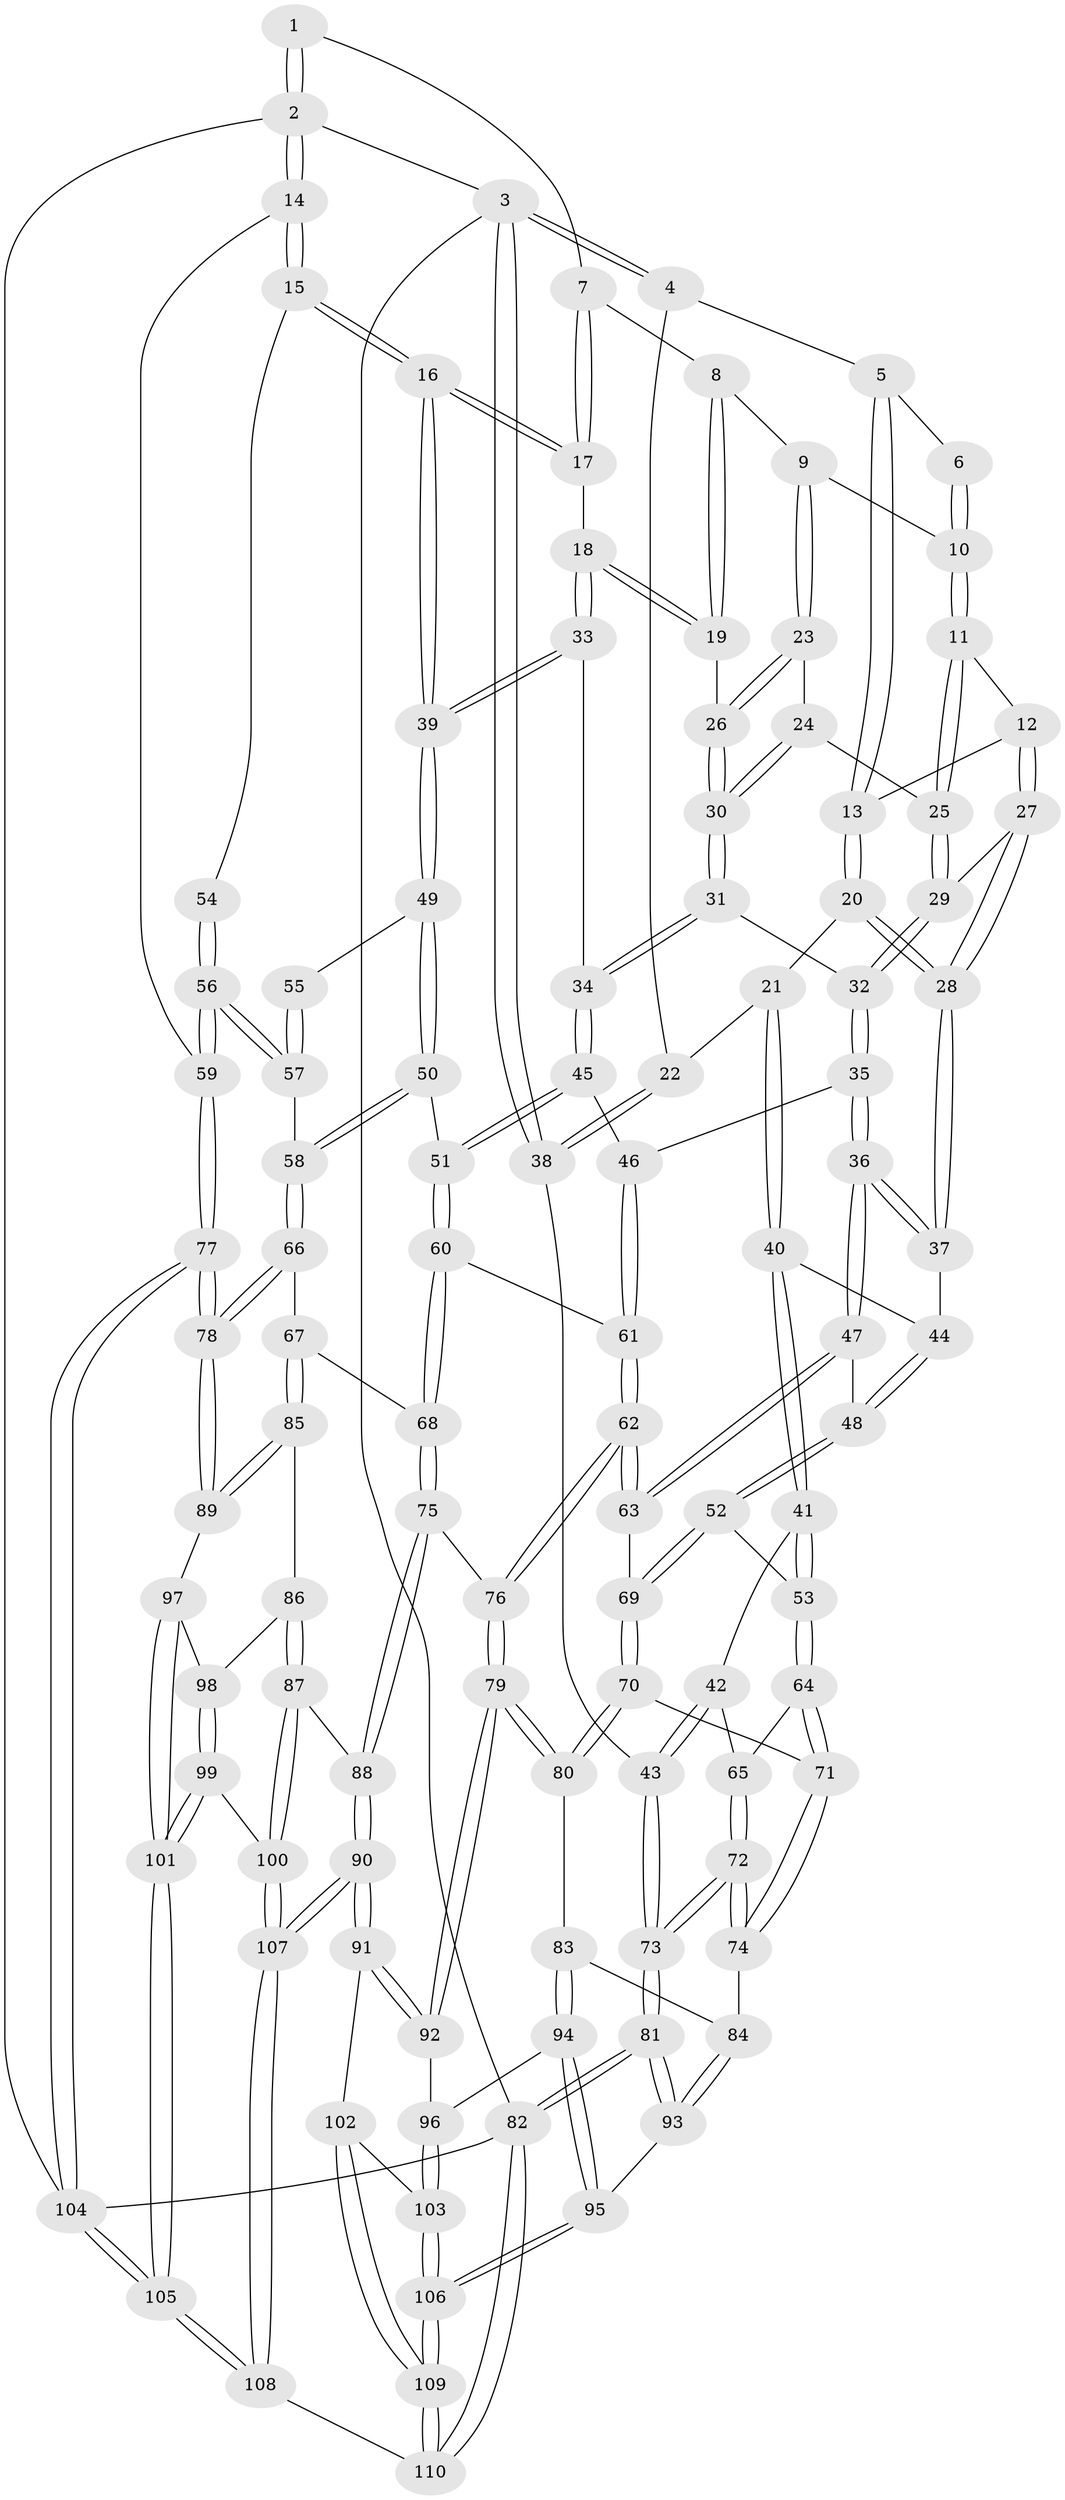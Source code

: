 // Generated by graph-tools (version 1.1) at 2025/02/03/09/25 05:02:03]
// undirected, 110 vertices, 272 edges
graph export_dot {
graph [start="1"]
  node [color=gray90,style=filled];
  1 [pos="+0.827517519347539+0"];
  2 [pos="+1+0"];
  3 [pos="+0+0"];
  4 [pos="+0+0"];
  5 [pos="+0.04976330829866845+0"];
  6 [pos="+0.4580306310381516+0"];
  7 [pos="+0.7977572948181239+0"];
  8 [pos="+0.7351768329925701+0"];
  9 [pos="+0.5696587350679132+0.08265772173810619"];
  10 [pos="+0.46221281296758177+0.04914777595724454"];
  11 [pos="+0.44903548243206054+0.06519956835704176"];
  12 [pos="+0.3663512481985177+0.11204617519668407"];
  13 [pos="+0.23331462342005152+0.03044263505867506"];
  14 [pos="+1+0.28992871949715365"];
  15 [pos="+1+0.2868284447794305"];
  16 [pos="+0.9997062244401099+0.2599934929609665"];
  17 [pos="+0.8951741206724909+0.18673691747501012"];
  18 [pos="+0.7322457916253853+0.23251109874430312"];
  19 [pos="+0.7043501381201487+0.189010892366549"];
  20 [pos="+0.19878013331580643+0.19780677505003746"];
  21 [pos="+0.09567882400753824+0.2291773133002472"];
  22 [pos="+0.08890598071647823+0.22493517002630187"];
  23 [pos="+0.5745641558649406+0.12022482921062015"];
  24 [pos="+0.5343286537554912+0.18905948349112048"];
  25 [pos="+0.4993950168992423+0.1847383304704033"];
  26 [pos="+0.6572661441227229+0.18638127904846882"];
  27 [pos="+0.3631167247386243+0.19455508645774555"];
  28 [pos="+0.2751013200428857+0.24899911394566712"];
  29 [pos="+0.42386319855837873+0.24036391504906565"];
  30 [pos="+0.5666773403538605+0.23526103278970079"];
  31 [pos="+0.5627228936930414+0.2737592657046345"];
  32 [pos="+0.43273689330203746+0.26527123555311044"];
  33 [pos="+0.7193339849906184+0.32074293627604894"];
  34 [pos="+0.5792545766293432+0.3115610432565633"];
  35 [pos="+0.41804685008179726+0.403929220895635"];
  36 [pos="+0.3525723911446928+0.42840642198059736"];
  37 [pos="+0.2737822386377703+0.32200757821556886"];
  38 [pos="+0+0.2753724391630425"];
  39 [pos="+0.7504384841237822+0.3849777188610683"];
  40 [pos="+0.11692698101618255+0.3453263487656871"];
  41 [pos="+0.08741263337195747+0.38451308365618736"];
  42 [pos="+0+0.4403288236150934"];
  43 [pos="+0+0.4562415396204151"];
  44 [pos="+0.155902456272931+0.3510126250641534"];
  45 [pos="+0.5226587976630231+0.39820684730626055"];
  46 [pos="+0.4719586355812423+0.4163571431683829"];
  47 [pos="+0.3478917453056224+0.43628814481682215"];
  48 [pos="+0.24817225496964027+0.49048761589754064"];
  49 [pos="+0.7502358408033387+0.3940718350544821"];
  50 [pos="+0.7394675246274895+0.4196630124306114"];
  51 [pos="+0.6746313563381955+0.47384285434865775"];
  52 [pos="+0.23915777308636446+0.49930386852246716"];
  53 [pos="+0.20402694119722892+0.5141727404063291"];
  54 [pos="+0.9104646340197204+0.43244962158598305"];
  55 [pos="+0.8587322710345204+0.42954403579807415"];
  56 [pos="+0.9189343524271391+0.5917761346869683"];
  57 [pos="+0.8810843758664246+0.5932454510273291"];
  58 [pos="+0.8631909601260775+0.5959023853772026"];
  59 [pos="+1+0.6563481499006413"];
  60 [pos="+0.6398261266168588+0.58279530895799"];
  61 [pos="+0.5166457705202729+0.5323314471463886"];
  62 [pos="+0.4206891892543551+0.6282296059218515"];
  63 [pos="+0.4003851425639509+0.6173358292132238"];
  64 [pos="+0.1647240231699668+0.5528964580692756"];
  65 [pos="+0.13034112398132747+0.5546506777983237"];
  66 [pos="+0.8115438642342033+0.6367369766566973"];
  67 [pos="+0.7062328775370422+0.6704536593508731"];
  68 [pos="+0.6458524323684107+0.6092400306876121"];
  69 [pos="+0.3075232190743118+0.6455964169055316"];
  70 [pos="+0.26897035283064724+0.6858238637304682"];
  71 [pos="+0.17520085874659097+0.58609168124845"];
  72 [pos="+0+0.7189081925306399"];
  73 [pos="+0+0.7683128532027541"];
  74 [pos="+0.13038600472137488+0.7312222077348401"];
  75 [pos="+0.4763707351864741+0.6986360971006723"];
  76 [pos="+0.46526403503789776+0.6977823695823191"];
  77 [pos="+1+1"];
  78 [pos="+0.9032816594550679+0.8343087332021323"];
  79 [pos="+0.399699695639358+0.7986278598477544"];
  80 [pos="+0.2569851112208922+0.7276933832304799"];
  81 [pos="+0+1"];
  82 [pos="+0+1"];
  83 [pos="+0.24224462581754386+0.7379446853575368"];
  84 [pos="+0.1483312622942976+0.7392126669647724"];
  85 [pos="+0.7047815991087799+0.6854534031500028"];
  86 [pos="+0.6630260602674766+0.7793959998914415"];
  87 [pos="+0.6125996011118899+0.8102677350467492"];
  88 [pos="+0.5996728637169871+0.8149270742974714"];
  89 [pos="+0.8437376243518081+0.8234046869447966"];
  90 [pos="+0.5327369004312558+0.9126983702719379"];
  91 [pos="+0.4430935578029148+0.8907100937528296"];
  92 [pos="+0.3999784223406209+0.8020508949542894"];
  93 [pos="+0.15222836292882486+0.8965675618964422"];
  94 [pos="+0.24352304919954618+0.8492027926146452"];
  95 [pos="+0.20676774628084998+0.8899901060177289"];
  96 [pos="+0.2980338295915995+0.8624325456360789"];
  97 [pos="+0.7661737313996907+0.8489266289027835"];
  98 [pos="+0.707273432054033+0.8254574784619828"];
  99 [pos="+0.7029969346247363+0.9123317727174307"];
  100 [pos="+0.6837154266256739+0.9227762814018309"];
  101 [pos="+0.7561476132813575+0.9218251921551698"];
  102 [pos="+0.4334589723823732+0.9007785601469336"];
  103 [pos="+0.30561476965191364+0.8868062875112661"];
  104 [pos="+1+1"];
  105 [pos="+1+1"];
  106 [pos="+0.3158068461423248+1"];
  107 [pos="+0.5990442759569037+1"];
  108 [pos="+0.6348755896943763+1"];
  109 [pos="+0.32273457861312865+1"];
  110 [pos="+0.2913795116609474+1"];
  1 -- 2;
  1 -- 2;
  1 -- 7;
  2 -- 3;
  2 -- 14;
  2 -- 14;
  2 -- 104;
  3 -- 4;
  3 -- 4;
  3 -- 38;
  3 -- 38;
  3 -- 82;
  4 -- 5;
  4 -- 22;
  5 -- 6;
  5 -- 13;
  5 -- 13;
  6 -- 10;
  6 -- 10;
  7 -- 8;
  7 -- 17;
  7 -- 17;
  8 -- 9;
  8 -- 19;
  8 -- 19;
  9 -- 10;
  9 -- 23;
  9 -- 23;
  10 -- 11;
  10 -- 11;
  11 -- 12;
  11 -- 25;
  11 -- 25;
  12 -- 13;
  12 -- 27;
  12 -- 27;
  13 -- 20;
  13 -- 20;
  14 -- 15;
  14 -- 15;
  14 -- 59;
  15 -- 16;
  15 -- 16;
  15 -- 54;
  16 -- 17;
  16 -- 17;
  16 -- 39;
  16 -- 39;
  17 -- 18;
  18 -- 19;
  18 -- 19;
  18 -- 33;
  18 -- 33;
  19 -- 26;
  20 -- 21;
  20 -- 28;
  20 -- 28;
  21 -- 22;
  21 -- 40;
  21 -- 40;
  22 -- 38;
  22 -- 38;
  23 -- 24;
  23 -- 26;
  23 -- 26;
  24 -- 25;
  24 -- 30;
  24 -- 30;
  25 -- 29;
  25 -- 29;
  26 -- 30;
  26 -- 30;
  27 -- 28;
  27 -- 28;
  27 -- 29;
  28 -- 37;
  28 -- 37;
  29 -- 32;
  29 -- 32;
  30 -- 31;
  30 -- 31;
  31 -- 32;
  31 -- 34;
  31 -- 34;
  32 -- 35;
  32 -- 35;
  33 -- 34;
  33 -- 39;
  33 -- 39;
  34 -- 45;
  34 -- 45;
  35 -- 36;
  35 -- 36;
  35 -- 46;
  36 -- 37;
  36 -- 37;
  36 -- 47;
  36 -- 47;
  37 -- 44;
  38 -- 43;
  39 -- 49;
  39 -- 49;
  40 -- 41;
  40 -- 41;
  40 -- 44;
  41 -- 42;
  41 -- 53;
  41 -- 53;
  42 -- 43;
  42 -- 43;
  42 -- 65;
  43 -- 73;
  43 -- 73;
  44 -- 48;
  44 -- 48;
  45 -- 46;
  45 -- 51;
  45 -- 51;
  46 -- 61;
  46 -- 61;
  47 -- 48;
  47 -- 63;
  47 -- 63;
  48 -- 52;
  48 -- 52;
  49 -- 50;
  49 -- 50;
  49 -- 55;
  50 -- 51;
  50 -- 58;
  50 -- 58;
  51 -- 60;
  51 -- 60;
  52 -- 53;
  52 -- 69;
  52 -- 69;
  53 -- 64;
  53 -- 64;
  54 -- 56;
  54 -- 56;
  55 -- 57;
  55 -- 57;
  56 -- 57;
  56 -- 57;
  56 -- 59;
  56 -- 59;
  57 -- 58;
  58 -- 66;
  58 -- 66;
  59 -- 77;
  59 -- 77;
  60 -- 61;
  60 -- 68;
  60 -- 68;
  61 -- 62;
  61 -- 62;
  62 -- 63;
  62 -- 63;
  62 -- 76;
  62 -- 76;
  63 -- 69;
  64 -- 65;
  64 -- 71;
  64 -- 71;
  65 -- 72;
  65 -- 72;
  66 -- 67;
  66 -- 78;
  66 -- 78;
  67 -- 68;
  67 -- 85;
  67 -- 85;
  68 -- 75;
  68 -- 75;
  69 -- 70;
  69 -- 70;
  70 -- 71;
  70 -- 80;
  70 -- 80;
  71 -- 74;
  71 -- 74;
  72 -- 73;
  72 -- 73;
  72 -- 74;
  72 -- 74;
  73 -- 81;
  73 -- 81;
  74 -- 84;
  75 -- 76;
  75 -- 88;
  75 -- 88;
  76 -- 79;
  76 -- 79;
  77 -- 78;
  77 -- 78;
  77 -- 104;
  77 -- 104;
  78 -- 89;
  78 -- 89;
  79 -- 80;
  79 -- 80;
  79 -- 92;
  79 -- 92;
  80 -- 83;
  81 -- 82;
  81 -- 82;
  81 -- 93;
  81 -- 93;
  82 -- 110;
  82 -- 110;
  82 -- 104;
  83 -- 84;
  83 -- 94;
  83 -- 94;
  84 -- 93;
  84 -- 93;
  85 -- 86;
  85 -- 89;
  85 -- 89;
  86 -- 87;
  86 -- 87;
  86 -- 98;
  87 -- 88;
  87 -- 100;
  87 -- 100;
  88 -- 90;
  88 -- 90;
  89 -- 97;
  90 -- 91;
  90 -- 91;
  90 -- 107;
  90 -- 107;
  91 -- 92;
  91 -- 92;
  91 -- 102;
  92 -- 96;
  93 -- 95;
  94 -- 95;
  94 -- 95;
  94 -- 96;
  95 -- 106;
  95 -- 106;
  96 -- 103;
  96 -- 103;
  97 -- 98;
  97 -- 101;
  97 -- 101;
  98 -- 99;
  98 -- 99;
  99 -- 100;
  99 -- 101;
  99 -- 101;
  100 -- 107;
  100 -- 107;
  101 -- 105;
  101 -- 105;
  102 -- 103;
  102 -- 109;
  102 -- 109;
  103 -- 106;
  103 -- 106;
  104 -- 105;
  104 -- 105;
  105 -- 108;
  105 -- 108;
  106 -- 109;
  106 -- 109;
  107 -- 108;
  107 -- 108;
  108 -- 110;
  109 -- 110;
  109 -- 110;
}
